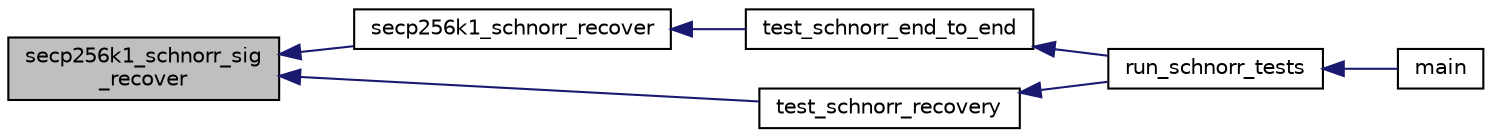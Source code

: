 digraph "secp256k1_schnorr_sig_recover"
{
  edge [fontname="Helvetica",fontsize="10",labelfontname="Helvetica",labelfontsize="10"];
  node [fontname="Helvetica",fontsize="10",shape=record];
  rankdir="LR";
  Node7 [label="secp256k1_schnorr_sig\l_recover",height=0.2,width=0.4,color="black", fillcolor="grey75", style="filled", fontcolor="black"];
  Node7 -> Node8 [dir="back",color="midnightblue",fontsize="10",style="solid",fontname="Helvetica"];
  Node8 [label="secp256k1_schnorr_recover",height=0.2,width=0.4,color="black", fillcolor="white", style="filled",URL="$d9/dab/schnorr_2main__impl_8h.html#aa4480a44de97ffc056712ea9fd9631c5",tooltip="Recover an EC public key from a Schnorr signature created using secp256k1_schnorr_sign. "];
  Node8 -> Node9 [dir="back",color="midnightblue",fontsize="10",style="solid",fontname="Helvetica"];
  Node9 [label="test_schnorr_end_to_end",height=0.2,width=0.4,color="black", fillcolor="white", style="filled",URL="$d4/d1d/schnorr_2tests__impl_8h.html#a0fadfae101d2df588a044f55eafcc0e6"];
  Node9 -> Node10 [dir="back",color="midnightblue",fontsize="10",style="solid",fontname="Helvetica"];
  Node10 [label="run_schnorr_tests",height=0.2,width=0.4,color="black", fillcolor="white", style="filled",URL="$d4/d1d/schnorr_2tests__impl_8h.html#a6b31cc8facecda629cf588196a4c936b"];
  Node10 -> Node11 [dir="back",color="midnightblue",fontsize="10",style="solid",fontname="Helvetica"];
  Node11 [label="main",height=0.2,width=0.4,color="black", fillcolor="white", style="filled",URL="$d5/d7f/tests_8c.html#a3c04138a5bfe5d72780bb7e82a18e627"];
  Node7 -> Node12 [dir="back",color="midnightblue",fontsize="10",style="solid",fontname="Helvetica"];
  Node12 [label="test_schnorr_recovery",height=0.2,width=0.4,color="black", fillcolor="white", style="filled",URL="$d4/d1d/schnorr_2tests__impl_8h.html#afe1ab7f4400ea6152deaeea5959aa0bc"];
  Node12 -> Node10 [dir="back",color="midnightblue",fontsize="10",style="solid",fontname="Helvetica"];
}
